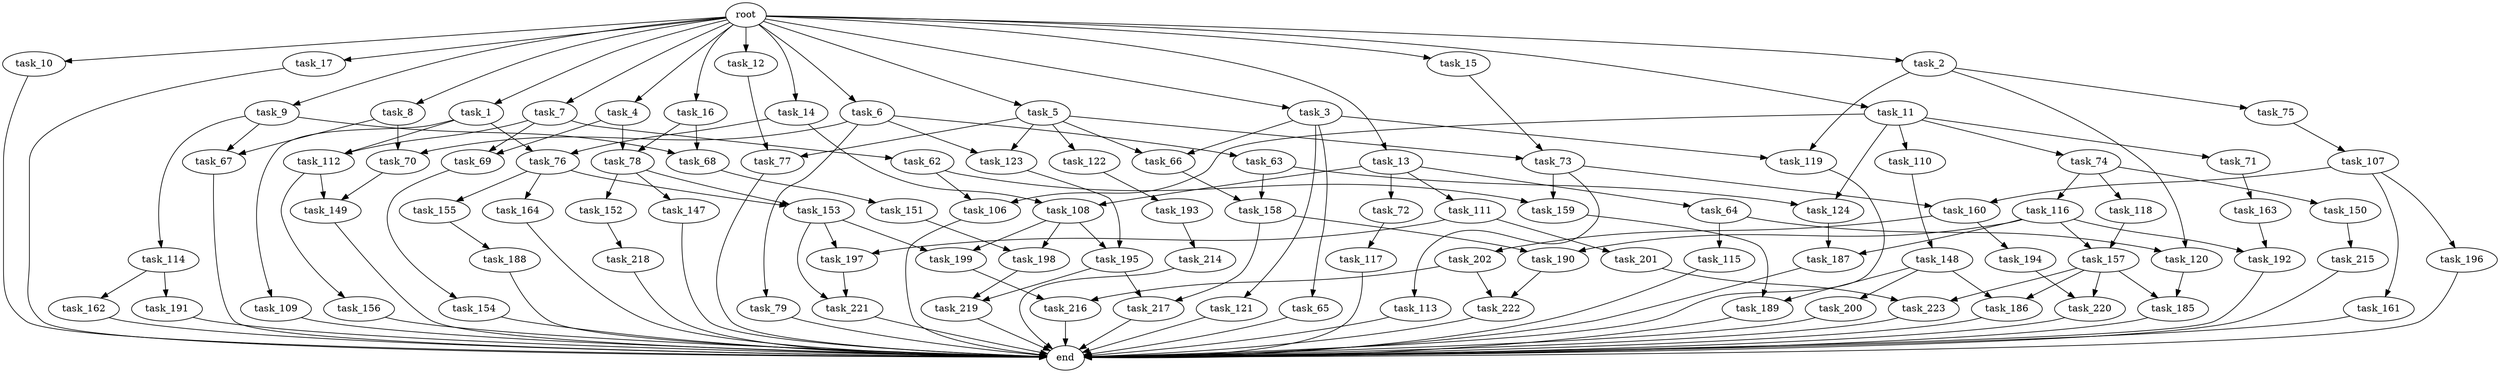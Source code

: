 digraph G {
  root [size="0.000000"];
  task_1 [size="1.024000"];
  task_2 [size="1.024000"];
  task_3 [size="1.024000"];
  task_4 [size="1.024000"];
  task_5 [size="1.024000"];
  task_6 [size="1.024000"];
  task_7 [size="1.024000"];
  task_8 [size="1.024000"];
  task_9 [size="1.024000"];
  task_10 [size="1.024000"];
  task_11 [size="1.024000"];
  task_12 [size="1.024000"];
  task_13 [size="1.024000"];
  task_14 [size="1.024000"];
  task_15 [size="1.024000"];
  task_16 [size="1.024000"];
  task_17 [size="1.024000"];
  task_62 [size="309237645.312000"];
  task_63 [size="858993459.200000"];
  task_64 [size="549755813.888000"];
  task_65 [size="214748364.800000"];
  task_66 [size="910533066.752000"];
  task_67 [size="343597383.680000"];
  task_68 [size="523986010.112000"];
  task_69 [size="730144440.320000"];
  task_70 [size="893353197.568000"];
  task_71 [size="858993459.200000"];
  task_72 [size="549755813.888000"];
  task_73 [size="833223655.424000"];
  task_74 [size="858993459.200000"];
  task_75 [size="214748364.800000"];
  task_76 [size="523986010.112000"];
  task_77 [size="1391569403.904000"];
  task_78 [size="635655159.808000"];
  task_79 [size="858993459.200000"];
  task_106 [size="1279900254.208000"];
  task_107 [size="309237645.312000"];
  task_108 [size="764504178.688000"];
  task_109 [size="309237645.312000"];
  task_110 [size="858993459.200000"];
  task_111 [size="549755813.888000"];
  task_112 [size="618475290.624000"];
  task_113 [size="34359738.368000"];
  task_114 [size="309237645.312000"];
  task_115 [size="34359738.368000"];
  task_116 [size="77309411.328000"];
  task_117 [size="214748364.800000"];
  task_118 [size="77309411.328000"];
  task_119 [size="429496729.600000"];
  task_120 [size="249108103.168000"];
  task_121 [size="214748364.800000"];
  task_122 [size="695784701.952000"];
  task_123 [size="1554778161.152000"];
  task_124 [size="893353197.568000"];
  task_147 [size="34359738.368000"];
  task_148 [size="309237645.312000"];
  task_149 [size="584115552.256000"];
  task_150 [size="77309411.328000"];
  task_151 [size="695784701.952000"];
  task_152 [size="34359738.368000"];
  task_153 [size="893353197.568000"];
  task_154 [size="309237645.312000"];
  task_155 [size="858993459.200000"];
  task_156 [size="34359738.368000"];
  task_157 [size="558345748.480000"];
  task_158 [size="111669149.696000"];
  task_159 [size="455266533.376000"];
  task_160 [size="343597383.680000"];
  task_161 [size="309237645.312000"];
  task_162 [size="420906795.008000"];
  task_163 [size="695784701.952000"];
  task_164 [size="858993459.200000"];
  task_185 [size="970662608.896000"];
  task_186 [size="841813590.016000"];
  task_187 [size="446676598.784000"];
  task_188 [size="858993459.200000"];
  task_189 [size="498216206.336000"];
  task_190 [size="446676598.784000"];
  task_191 [size="420906795.008000"];
  task_192 [size="833223655.424000"];
  task_193 [size="34359738.368000"];
  task_194 [size="214748364.800000"];
  task_195 [size="249108103.168000"];
  task_196 [size="309237645.312000"];
  task_197 [size="936302870.528000"];
  task_198 [size="429496729.600000"];
  task_199 [size="292057776.128000"];
  task_200 [size="420906795.008000"];
  task_201 [size="858993459.200000"];
  task_202 [size="214748364.800000"];
  task_214 [size="214748364.800000"];
  task_215 [size="695784701.952000"];
  task_216 [size="1168231104.512000"];
  task_217 [size="858993459.200000"];
  task_218 [size="137438953.472000"];
  task_219 [size="687194767.360000"];
  task_220 [size="841813590.016000"];
  task_221 [size="936302870.528000"];
  task_222 [size="858993459.200000"];
  task_223 [size="1279900254.208000"];
  end [size="0.000000"];

  root -> task_1 [size="1.000000"];
  root -> task_2 [size="1.000000"];
  root -> task_3 [size="1.000000"];
  root -> task_4 [size="1.000000"];
  root -> task_5 [size="1.000000"];
  root -> task_6 [size="1.000000"];
  root -> task_7 [size="1.000000"];
  root -> task_8 [size="1.000000"];
  root -> task_9 [size="1.000000"];
  root -> task_10 [size="1.000000"];
  root -> task_11 [size="1.000000"];
  root -> task_12 [size="1.000000"];
  root -> task_13 [size="1.000000"];
  root -> task_14 [size="1.000000"];
  root -> task_15 [size="1.000000"];
  root -> task_16 [size="1.000000"];
  root -> task_17 [size="1.000000"];
  task_1 -> task_76 [size="301989888.000000"];
  task_1 -> task_109 [size="301989888.000000"];
  task_1 -> task_112 [size="301989888.000000"];
  task_2 -> task_75 [size="209715200.000000"];
  task_2 -> task_119 [size="209715200.000000"];
  task_2 -> task_120 [size="209715200.000000"];
  task_3 -> task_65 [size="209715200.000000"];
  task_3 -> task_66 [size="209715200.000000"];
  task_3 -> task_119 [size="209715200.000000"];
  task_3 -> task_121 [size="209715200.000000"];
  task_4 -> task_69 [size="411041792.000000"];
  task_4 -> task_78 [size="411041792.000000"];
  task_5 -> task_66 [size="679477248.000000"];
  task_5 -> task_73 [size="679477248.000000"];
  task_5 -> task_77 [size="679477248.000000"];
  task_5 -> task_122 [size="679477248.000000"];
  task_5 -> task_123 [size="679477248.000000"];
  task_6 -> task_63 [size="838860800.000000"];
  task_6 -> task_70 [size="838860800.000000"];
  task_6 -> task_79 [size="838860800.000000"];
  task_6 -> task_123 [size="838860800.000000"];
  task_7 -> task_62 [size="301989888.000000"];
  task_7 -> task_69 [size="301989888.000000"];
  task_7 -> task_112 [size="301989888.000000"];
  task_8 -> task_67 [size="33554432.000000"];
  task_8 -> task_70 [size="33554432.000000"];
  task_9 -> task_67 [size="301989888.000000"];
  task_9 -> task_68 [size="301989888.000000"];
  task_9 -> task_114 [size="301989888.000000"];
  task_10 -> end [size="1.000000"];
  task_11 -> task_71 [size="838860800.000000"];
  task_11 -> task_74 [size="838860800.000000"];
  task_11 -> task_106 [size="838860800.000000"];
  task_11 -> task_110 [size="838860800.000000"];
  task_11 -> task_124 [size="838860800.000000"];
  task_12 -> task_77 [size="679477248.000000"];
  task_13 -> task_64 [size="536870912.000000"];
  task_13 -> task_72 [size="536870912.000000"];
  task_13 -> task_108 [size="536870912.000000"];
  task_13 -> task_111 [size="536870912.000000"];
  task_14 -> task_76 [size="209715200.000000"];
  task_14 -> task_108 [size="209715200.000000"];
  task_15 -> task_73 [size="134217728.000000"];
  task_16 -> task_68 [size="209715200.000000"];
  task_16 -> task_78 [size="209715200.000000"];
  task_17 -> end [size="1.000000"];
  task_62 -> task_106 [size="411041792.000000"];
  task_62 -> task_159 [size="411041792.000000"];
  task_63 -> task_124 [size="33554432.000000"];
  task_63 -> task_158 [size="33554432.000000"];
  task_64 -> task_115 [size="33554432.000000"];
  task_64 -> task_120 [size="33554432.000000"];
  task_65 -> end [size="1.000000"];
  task_66 -> task_158 [size="75497472.000000"];
  task_67 -> end [size="1.000000"];
  task_68 -> task_151 [size="679477248.000000"];
  task_69 -> task_154 [size="301989888.000000"];
  task_70 -> task_149 [size="536870912.000000"];
  task_71 -> task_163 [size="679477248.000000"];
  task_72 -> task_117 [size="209715200.000000"];
  task_73 -> task_113 [size="33554432.000000"];
  task_73 -> task_159 [size="33554432.000000"];
  task_73 -> task_160 [size="33554432.000000"];
  task_74 -> task_116 [size="75497472.000000"];
  task_74 -> task_118 [size="75497472.000000"];
  task_74 -> task_150 [size="75497472.000000"];
  task_75 -> task_107 [size="301989888.000000"];
  task_76 -> task_153 [size="838860800.000000"];
  task_76 -> task_155 [size="838860800.000000"];
  task_76 -> task_164 [size="838860800.000000"];
  task_77 -> end [size="1.000000"];
  task_78 -> task_147 [size="33554432.000000"];
  task_78 -> task_152 [size="33554432.000000"];
  task_78 -> task_153 [size="33554432.000000"];
  task_79 -> end [size="1.000000"];
  task_106 -> end [size="1.000000"];
  task_107 -> task_160 [size="301989888.000000"];
  task_107 -> task_161 [size="301989888.000000"];
  task_107 -> task_196 [size="301989888.000000"];
  task_108 -> task_195 [size="209715200.000000"];
  task_108 -> task_198 [size="209715200.000000"];
  task_108 -> task_199 [size="209715200.000000"];
  task_109 -> end [size="1.000000"];
  task_110 -> task_148 [size="301989888.000000"];
  task_111 -> task_197 [size="838860800.000000"];
  task_111 -> task_201 [size="838860800.000000"];
  task_112 -> task_149 [size="33554432.000000"];
  task_112 -> task_156 [size="33554432.000000"];
  task_113 -> end [size="1.000000"];
  task_114 -> task_162 [size="411041792.000000"];
  task_114 -> task_191 [size="411041792.000000"];
  task_115 -> end [size="1.000000"];
  task_116 -> task_157 [size="134217728.000000"];
  task_116 -> task_187 [size="134217728.000000"];
  task_116 -> task_190 [size="134217728.000000"];
  task_116 -> task_192 [size="134217728.000000"];
  task_117 -> end [size="1.000000"];
  task_118 -> task_157 [size="411041792.000000"];
  task_119 -> end [size="1.000000"];
  task_120 -> task_185 [size="536870912.000000"];
  task_121 -> end [size="1.000000"];
  task_122 -> task_193 [size="33554432.000000"];
  task_123 -> task_195 [size="33554432.000000"];
  task_124 -> task_187 [size="301989888.000000"];
  task_147 -> end [size="1.000000"];
  task_148 -> task_186 [size="411041792.000000"];
  task_148 -> task_189 [size="411041792.000000"];
  task_148 -> task_200 [size="411041792.000000"];
  task_149 -> end [size="1.000000"];
  task_150 -> task_215 [size="679477248.000000"];
  task_151 -> task_198 [size="209715200.000000"];
  task_152 -> task_218 [size="134217728.000000"];
  task_153 -> task_197 [size="75497472.000000"];
  task_153 -> task_199 [size="75497472.000000"];
  task_153 -> task_221 [size="75497472.000000"];
  task_154 -> end [size="1.000000"];
  task_155 -> task_188 [size="838860800.000000"];
  task_156 -> end [size="1.000000"];
  task_157 -> task_185 [size="411041792.000000"];
  task_157 -> task_186 [size="411041792.000000"];
  task_157 -> task_220 [size="411041792.000000"];
  task_157 -> task_223 [size="411041792.000000"];
  task_158 -> task_190 [size="301989888.000000"];
  task_158 -> task_217 [size="301989888.000000"];
  task_159 -> task_189 [size="75497472.000000"];
  task_160 -> task_194 [size="209715200.000000"];
  task_160 -> task_202 [size="209715200.000000"];
  task_161 -> end [size="1.000000"];
  task_162 -> end [size="1.000000"];
  task_163 -> task_192 [size="679477248.000000"];
  task_164 -> end [size="1.000000"];
  task_185 -> end [size="1.000000"];
  task_186 -> end [size="1.000000"];
  task_187 -> end [size="1.000000"];
  task_188 -> end [size="1.000000"];
  task_189 -> end [size="1.000000"];
  task_190 -> task_222 [size="536870912.000000"];
  task_191 -> end [size="1.000000"];
  task_192 -> end [size="1.000000"];
  task_193 -> task_214 [size="209715200.000000"];
  task_194 -> task_220 [size="411041792.000000"];
  task_195 -> task_217 [size="536870912.000000"];
  task_195 -> task_219 [size="536870912.000000"];
  task_196 -> end [size="1.000000"];
  task_197 -> task_221 [size="838860800.000000"];
  task_198 -> task_219 [size="134217728.000000"];
  task_199 -> task_216 [size="838860800.000000"];
  task_200 -> end [size="1.000000"];
  task_201 -> task_223 [size="838860800.000000"];
  task_202 -> task_216 [size="301989888.000000"];
  task_202 -> task_222 [size="301989888.000000"];
  task_214 -> end [size="1.000000"];
  task_215 -> end [size="1.000000"];
  task_216 -> end [size="1.000000"];
  task_217 -> end [size="1.000000"];
  task_218 -> end [size="1.000000"];
  task_219 -> end [size="1.000000"];
  task_220 -> end [size="1.000000"];
  task_221 -> end [size="1.000000"];
  task_222 -> end [size="1.000000"];
  task_223 -> end [size="1.000000"];
}
